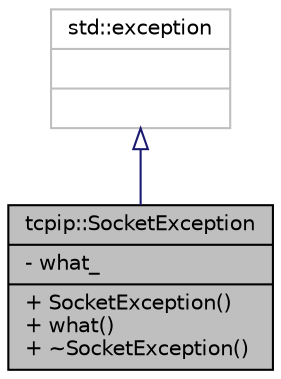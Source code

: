 digraph "tcpip::SocketException"
{
  edge [fontname="Helvetica",fontsize="10",labelfontname="Helvetica",labelfontsize="10"];
  node [fontname="Helvetica",fontsize="10",shape=record];
  Node0 [label="{tcpip::SocketException\n|- what_\l|+ SocketException()\l+ what()\l+ ~SocketException()\l}",height=0.2,width=0.4,color="black", fillcolor="grey75", style="filled", fontcolor="black"];
  Node1 -> Node0 [dir="back",color="midnightblue",fontsize="10",style="solid",arrowtail="onormal",fontname="Helvetica"];
  Node1 [label="{std::exception\n||}",height=0.2,width=0.4,color="grey75", fillcolor="white", style="filled"];
}
